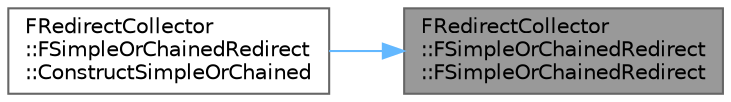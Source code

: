 digraph "FRedirectCollector::FSimpleOrChainedRedirect::FSimpleOrChainedRedirect"
{
 // INTERACTIVE_SVG=YES
 // LATEX_PDF_SIZE
  bgcolor="transparent";
  edge [fontname=Helvetica,fontsize=10,labelfontname=Helvetica,labelfontsize=10];
  node [fontname=Helvetica,fontsize=10,shape=box,height=0.2,width=0.4];
  rankdir="RL";
  Node1 [id="Node000001",label="FRedirectCollector\l::FSimpleOrChainedRedirect\l::FSimpleOrChainedRedirect",height=0.2,width=0.4,color="gray40", fillcolor="grey60", style="filled", fontcolor="black",tooltip=" "];
  Node1 -> Node2 [id="edge1_Node000001_Node000002",dir="back",color="steelblue1",style="solid",tooltip=" "];
  Node2 [id="Node000002",label="FRedirectCollector\l::FSimpleOrChainedRedirect\l::ConstructSimpleOrChained",height=0.2,width=0.4,color="grey40", fillcolor="white", style="filled",URL="$d0/d6f/structFRedirectCollector_1_1FSimpleOrChainedRedirect.html#aca280505e9a53791ee9233e2d4be9372",tooltip=" "];
}
